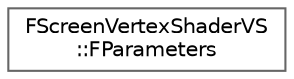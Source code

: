 digraph "Graphical Class Hierarchy"
{
 // INTERACTIVE_SVG=YES
 // LATEX_PDF_SIZE
  bgcolor="transparent";
  edge [fontname=Helvetica,fontsize=10,labelfontname=Helvetica,labelfontsize=10];
  node [fontname=Helvetica,fontsize=10,shape=box,height=0.2,width=0.4];
  rankdir="LR";
  Node0 [id="Node000000",label="FScreenVertexShaderVS\l::FParameters",height=0.2,width=0.4,color="grey40", fillcolor="white", style="filled",URL="$d4/d4f/classFScreenVertexShaderVS_1_1FParameters.html",tooltip=" "];
}
